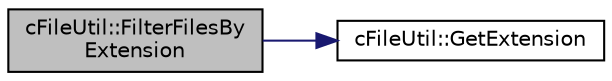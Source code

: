 digraph "cFileUtil::FilterFilesByExtension"
{
 // LATEX_PDF_SIZE
  edge [fontname="Helvetica",fontsize="10",labelfontname="Helvetica",labelfontsize="10"];
  node [fontname="Helvetica",fontsize="10",shape=record];
  rankdir="LR";
  Node1 [label="cFileUtil::FilterFilesBy\lExtension",height=0.2,width=0.4,color="black", fillcolor="grey75", style="filled", fontcolor="black",tooltip=" "];
  Node1 -> Node2 [color="midnightblue",fontsize="10",style="solid",fontname="Helvetica"];
  Node2 [label="cFileUtil::GetExtension",height=0.2,width=0.4,color="black", fillcolor="white", style="filled",URL="$classc_file_util.html#a231d7f673f4e3ce894f598c8fd9e29e0",tooltip=" "];
}
